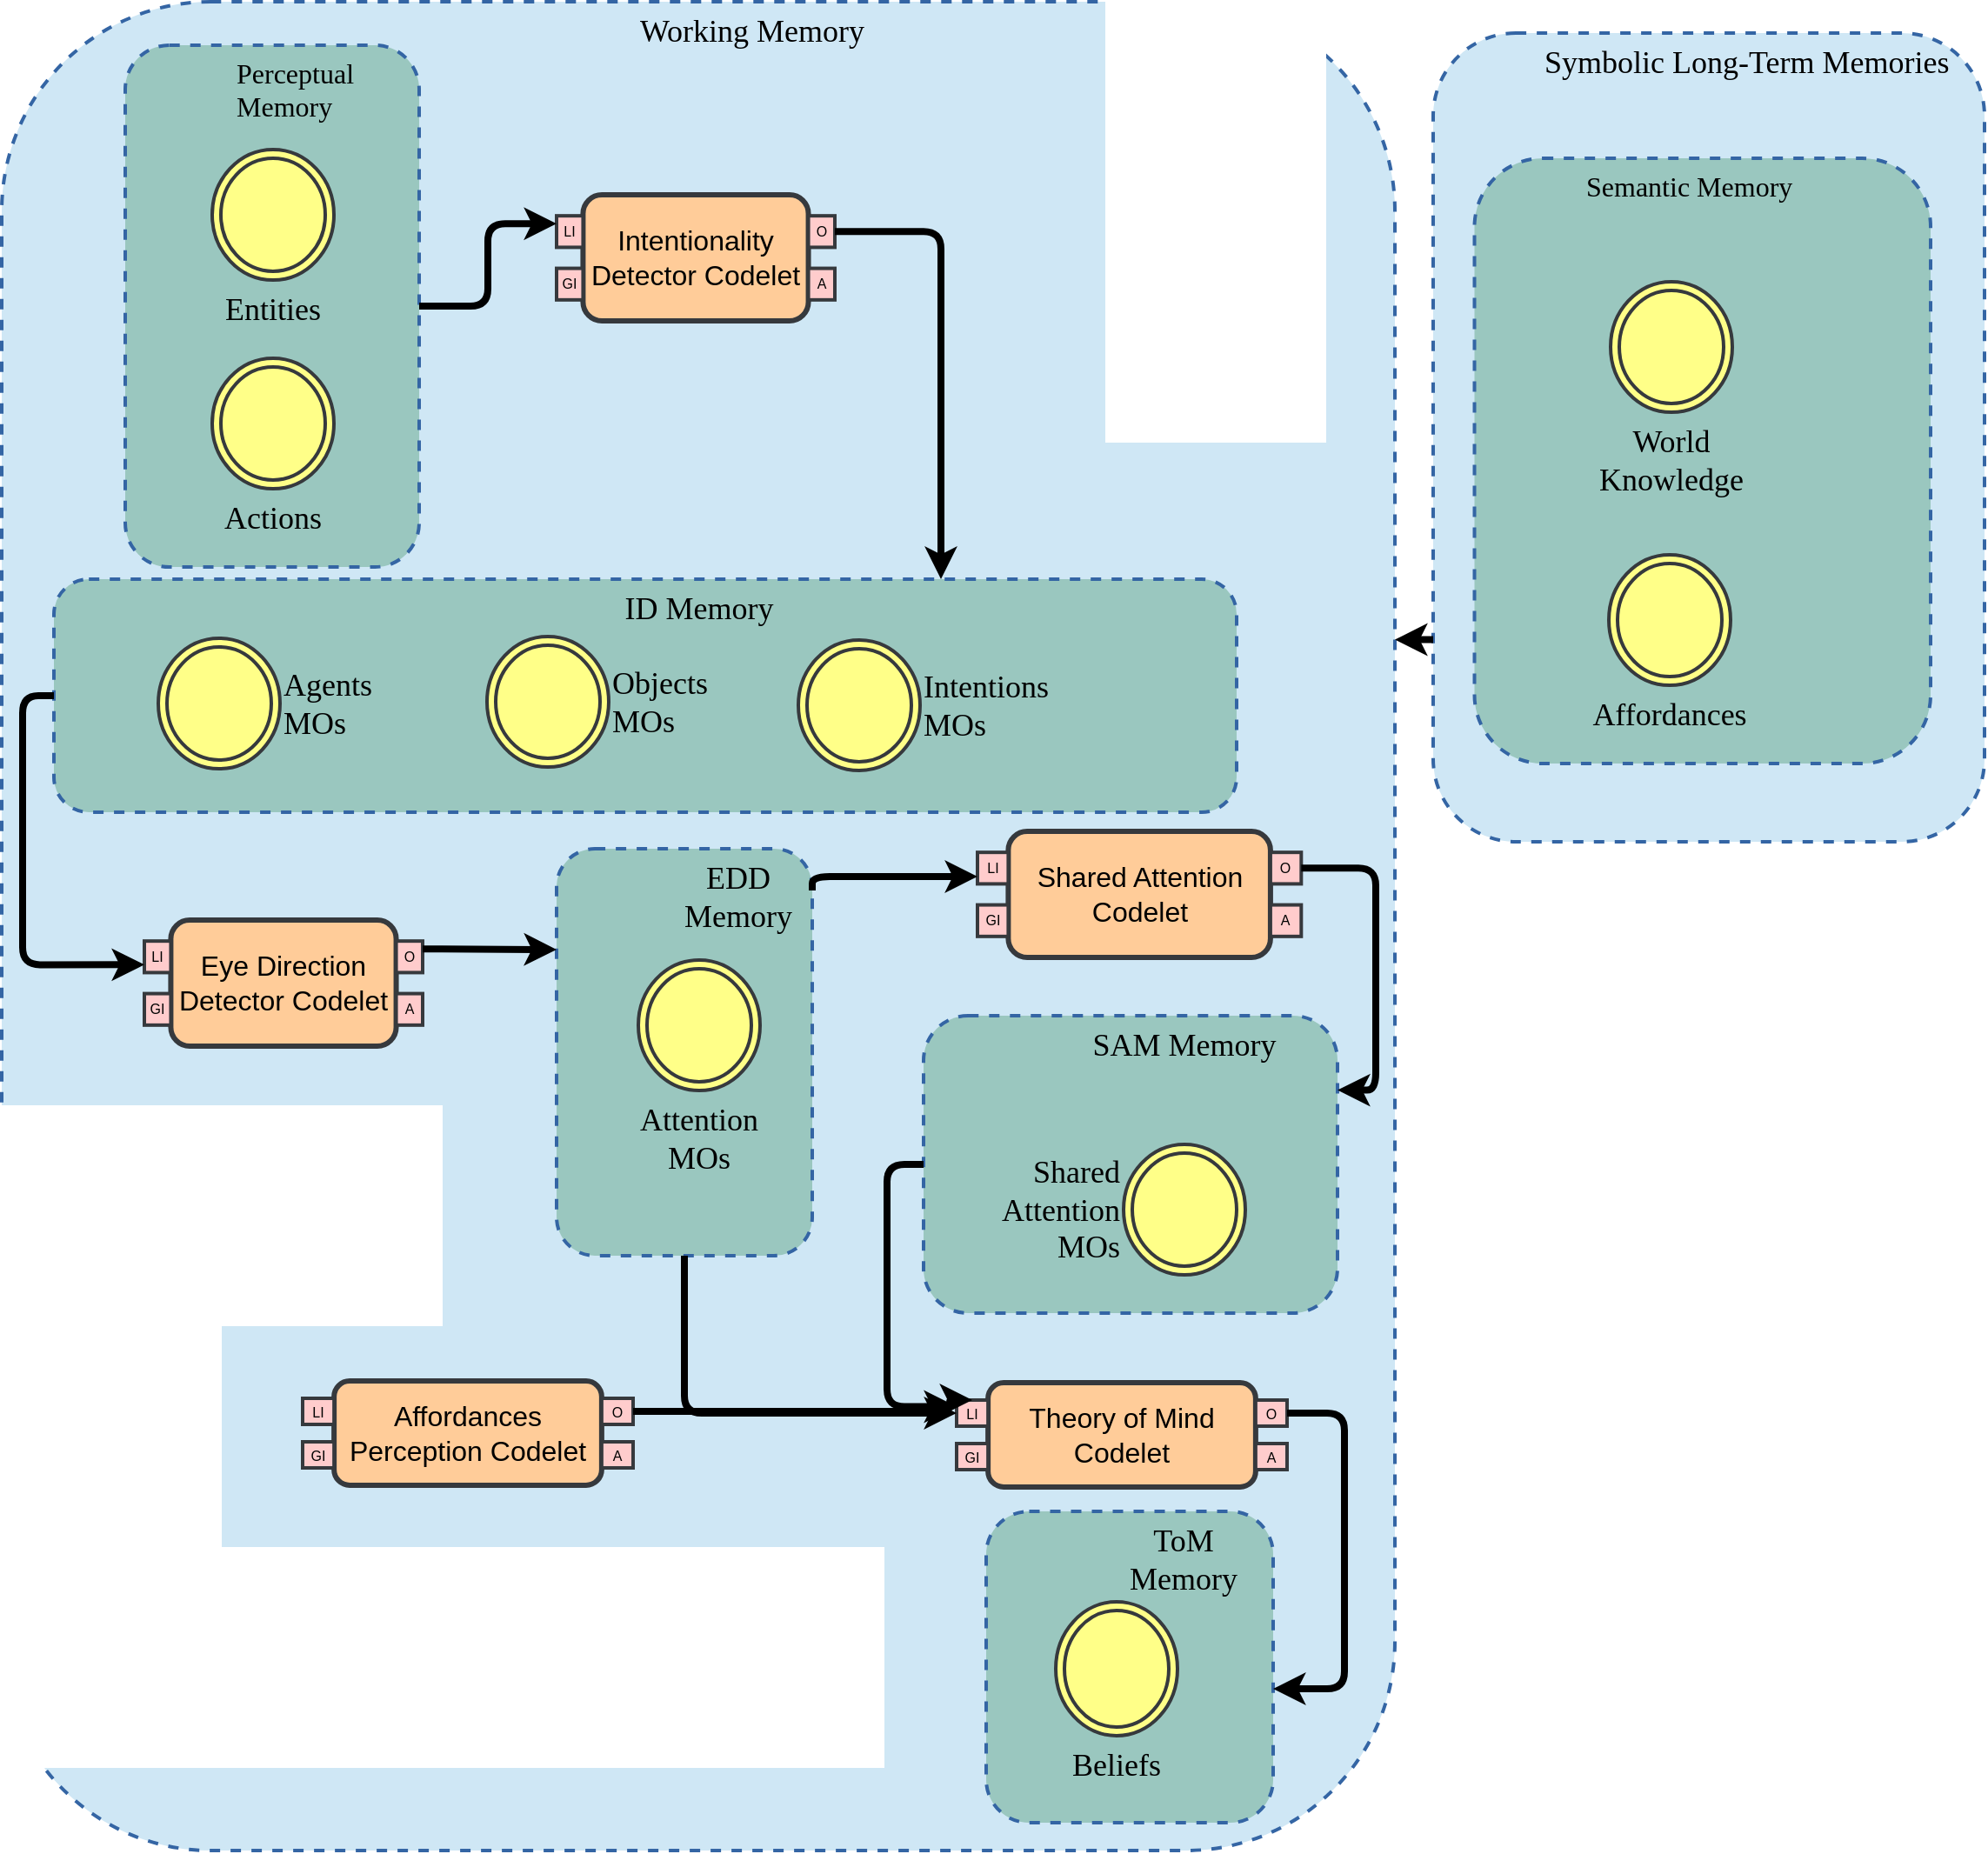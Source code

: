 <mxfile version="14.6.13" type="device" pages="3"><diagram name="Architecture" id="D65lamdIrMkVW1YkZkih"><mxGraphModel dx="1710" dy="1000" grid="0" gridSize="10" guides="0" tooltips="1" connect="1" arrows="0" fold="1" page="1" pageScale="1" pageWidth="1169" pageHeight="1654" math="0" shadow="0"><root><mxCell id="beikV5qeF4bXlILIxnii-0"/><mxCell id="beikV5qeF4bXlILIxnii-1" parent="beikV5qeF4bXlILIxnii-0"/><mxCell id="beikV5qeF4bXlILIxnii-2" value="Working Memory" style="rounded=1;whiteSpace=wrap;html=1;strokeWidth=2;fillColor=#CFE7F5;dashed=1;strokeColor=#3465A4;verticalAlign=top;align=center;spacingLeft=62;fontFamily=Hack;fontSource=https%3A%2F%2Ffonts.googleapis.com%2Fcss%3Ffamily%3DHack;fontSize=18;" vertex="1" parent="beikV5qeF4bXlILIxnii-1"><mxGeometry x="28" y="19" width="801" height="1063" as="geometry"/></mxCell><mxCell id="beikV5qeF4bXlILIxnii-4" value="Symbolic Long-Term Memories" style="rounded=1;whiteSpace=wrap;html=1;strokeWidth=2;fillColor=#CFE7F5;dashed=1;strokeColor=#3465A4;verticalAlign=top;align=left;spacingLeft=62;fontFamily=Hack;fontSource=https%3A%2F%2Ffonts.googleapis.com%2Fcss%3Ffamily%3DHack;fontSize=18;" vertex="1" parent="beikV5qeF4bXlILIxnii-1"><mxGeometry x="851" y="37" width="317" height="465" as="geometry"/></mxCell><mxCell id="beikV5qeF4bXlILIxnii-5" value="&lt;font style=&quot;font-size: 16px&quot;&gt;Semantic Memory&lt;/font&gt;" style="rounded=1;whiteSpace=wrap;html=1;strokeWidth=2;dashed=1;strokeColor=#3465A4;verticalAlign=top;align=left;spacingLeft=62;fontFamily=Hack;fontSource=https%3A%2F%2Ffonts.googleapis.com%2Fcss%3Ffamily%3DHack;fillColor=#9AC7BF;" vertex="1" parent="beikV5qeF4bXlILIxnii-1"><mxGeometry x="874.75" y="109" width="262.25" height="348" as="geometry"/></mxCell><mxCell id="beikV5qeF4bXlILIxnii-6" value="" style="group;fontFamily=Hack;fontSource=https%3A%2F%2Ffonts.googleapis.com%2Fcss%3Ffamily%3DHack;fontSize=12;" vertex="1" connectable="0" parent="beikV5qeF4bXlILIxnii-1"><mxGeometry x="347" y="130" width="160" height="72.5" as="geometry"/></mxCell><mxCell id="beikV5qeF4bXlILIxnii-7" value="&lt;font style=&quot;font-size: 16px&quot;&gt;Intentionality Detector Codelet&lt;/font&gt;" style="rounded=1;whiteSpace=wrap;html=1;strokeWidth=3;fillColor=#ffcc99;strokeColor=#36393d;" vertex="1" parent="beikV5qeF4bXlILIxnii-6"><mxGeometry x="15.211" width="129.577" height="72.5" as="geometry"/></mxCell><mxCell id="beikV5qeF4bXlILIxnii-8" value="&lt;font style=&quot;font-size: 8px;&quot;&gt;O&lt;/font&gt;" style="whiteSpace=wrap;html=1;strokeWidth=2;fillColor=#ffcccc;strokeColor=#36393d;fontSize=8;" vertex="1" parent="beikV5qeF4bXlILIxnii-6"><mxGeometry x="144.789" y="12.083" width="15.211" height="18.125" as="geometry"/></mxCell><mxCell id="beikV5qeF4bXlILIxnii-9" value="&lt;font style=&quot;font-size: 8px;&quot;&gt;A&lt;/font&gt;" style="whiteSpace=wrap;html=1;strokeWidth=2;fillColor=#ffcccc;strokeColor=#36393d;fontSize=8;" vertex="1" parent="beikV5qeF4bXlILIxnii-6"><mxGeometry x="144.789" y="42.292" width="15.211" height="18.125" as="geometry"/></mxCell><mxCell id="beikV5qeF4bXlILIxnii-10" value="&lt;font style=&quot;font-size: 8px; line-height: 120%;&quot;&gt;LI&lt;/font&gt;" style="whiteSpace=wrap;html=1;strokeWidth=2;fillColor=#ffcccc;strokeColor=#36393d;verticalAlign=middle;spacing=0;fontSize=8;" vertex="1" parent="beikV5qeF4bXlILIxnii-6"><mxGeometry y="12.083" width="15.211" height="18.125" as="geometry"/></mxCell><mxCell id="beikV5qeF4bXlILIxnii-11" value="&lt;font style=&quot;font-size: 8px;&quot;&gt;GI&lt;/font&gt;" style="whiteSpace=wrap;html=1;strokeWidth=2;fillColor=#ffcccc;strokeColor=#36393d;fontSize=8;" vertex="1" parent="beikV5qeF4bXlILIxnii-6"><mxGeometry y="42.292" width="15.211" height="18.125" as="geometry"/></mxCell><mxCell id="beikV5qeF4bXlILIxnii-12" value="&lt;font style=&quot;font-size: 18px&quot;&gt;ID Memory&lt;/font&gt;" style="rounded=1;whiteSpace=wrap;html=1;strokeWidth=2;dashed=1;strokeColor=#3465A4;verticalAlign=top;align=center;spacingLeft=62;fontFamily=Hack;fontSource=https%3A%2F%2Ffonts.googleapis.com%2Fcss%3Ffamily%3DHack;fontSize=16;fillColor=#9AC7BF;" vertex="1" parent="beikV5qeF4bXlILIxnii-1"><mxGeometry x="58" y="351" width="680" height="134" as="geometry"/></mxCell><mxCell id="beikV5qeF4bXlILIxnii-13" value="&lt;font style=&quot;font-size: 18px&quot;&gt;EDD Memory&lt;/font&gt;" style="rounded=1;whiteSpace=wrap;html=1;strokeWidth=2;dashed=1;strokeColor=#3465A4;verticalAlign=top;align=center;spacingLeft=62;fontFamily=Hack;fontSource=https%3A%2F%2Ffonts.googleapis.com%2Fcss%3Ffamily%3DHack;fontSize=10;fillColor=#9AC7BF;" vertex="1" parent="beikV5qeF4bXlILIxnii-1"><mxGeometry x="347" y="506" width="147" height="234" as="geometry"/></mxCell><mxCell id="beikV5qeF4bXlILIxnii-14" value="" style="group;fontFamily=Hack;fontSource=https%3A%2F%2Ffonts.googleapis.com%2Fcss%3Ffamily%3DHack;fontSize=10;align=center;rotation=90;" vertex="1" connectable="0" parent="beikV5qeF4bXlILIxnii-1"><mxGeometry x="163" y="540" width="160" height="72.5" as="geometry"/></mxCell><mxCell id="beikV5qeF4bXlILIxnii-15" value="&lt;font style=&quot;font-size: 16px&quot;&gt;Eye Direction Detector Codelet&lt;/font&gt;" style="rounded=1;whiteSpace=wrap;html=1;strokeWidth=3;fillColor=#ffcc99;strokeColor=#36393d;" vertex="1" parent="beikV5qeF4bXlILIxnii-14"><mxGeometry x="-37.789" y="7" width="129.577" height="72.5" as="geometry"/></mxCell><mxCell id="beikV5qeF4bXlILIxnii-16" value="&lt;font style=&quot;font-size: 8px;&quot;&gt;O&lt;/font&gt;" style="whiteSpace=wrap;html=1;strokeWidth=2;fillColor=#ffcccc;strokeColor=#36393d;fontSize=8;" vertex="1" parent="beikV5qeF4bXlILIxnii-14"><mxGeometry x="91.789" y="19.083" width="15.211" height="18.125" as="geometry"/></mxCell><mxCell id="beikV5qeF4bXlILIxnii-17" value="&lt;font style=&quot;font-size: 8px;&quot;&gt;A&lt;/font&gt;" style="whiteSpace=wrap;html=1;strokeWidth=2;fillColor=#ffcccc;strokeColor=#36393d;fontSize=8;" vertex="1" parent="beikV5qeF4bXlILIxnii-14"><mxGeometry x="91.789" y="49.292" width="15.211" height="18.125" as="geometry"/></mxCell><mxCell id="beikV5qeF4bXlILIxnii-18" value="&lt;font style=&quot;font-size: 8px; line-height: 120%;&quot;&gt;LI&lt;/font&gt;" style="whiteSpace=wrap;html=1;strokeWidth=2;fillColor=#ffcccc;strokeColor=#36393d;verticalAlign=middle;spacing=0;fontSize=8;" vertex="1" parent="beikV5qeF4bXlILIxnii-14"><mxGeometry x="-53" y="19.083" width="15.211" height="18.125" as="geometry"/></mxCell><mxCell id="beikV5qeF4bXlILIxnii-19" value="&lt;font style=&quot;font-size: 8px;&quot;&gt;GI&lt;/font&gt;" style="whiteSpace=wrap;html=1;strokeWidth=2;fillColor=#ffcccc;strokeColor=#36393d;fontSize=8;" vertex="1" parent="beikV5qeF4bXlILIxnii-14"><mxGeometry x="-53" y="49.292" width="15.211" height="18.125" as="geometry"/></mxCell><mxCell id="beikV5qeF4bXlILIxnii-20" value="" style="group;fontFamily=Hack;fontSource=https%3A%2F%2Ffonts.googleapis.com%2Fcss%3Ffamily%3DHack;fontSize=12;align=left;direction=west;rotation=180;" vertex="1" connectable="0" parent="beikV5qeF4bXlILIxnii-1"><mxGeometry x="577" y="813" width="190" height="60" as="geometry"/></mxCell><mxCell id="beikV5qeF4bXlILIxnii-21" value="&lt;font style=&quot;font-size: 16px&quot;&gt;Theory of Mind Codelet&lt;/font&gt;" style="rounded=1;whiteSpace=wrap;html=1;strokeWidth=3;fillColor=#ffcc99;strokeColor=#36393d;" vertex="1" parent="beikV5qeF4bXlILIxnii-20"><mxGeometry x="18.063" width="153.873" height="60" as="geometry"/></mxCell><mxCell id="beikV5qeF4bXlILIxnii-22" value="&lt;font style=&quot;font-size: 8px;&quot;&gt;O&lt;/font&gt;" style="whiteSpace=wrap;html=1;strokeWidth=2;fillColor=#ffcccc;strokeColor=#36393d;fontSize=8;" vertex="1" parent="beikV5qeF4bXlILIxnii-20"><mxGeometry x="171.937" y="10.0" width="18.063" height="15" as="geometry"/></mxCell><mxCell id="beikV5qeF4bXlILIxnii-23" value="&lt;font style=&quot;font-size: 8px;&quot;&gt;A&lt;/font&gt;" style="whiteSpace=wrap;html=1;strokeWidth=2;fillColor=#ffcccc;strokeColor=#36393d;fontSize=8;" vertex="1" parent="beikV5qeF4bXlILIxnii-20"><mxGeometry x="171.937" y="35.0" width="18.063" height="15" as="geometry"/></mxCell><mxCell id="beikV5qeF4bXlILIxnii-24" value="&lt;font style=&quot;font-size: 8px; line-height: 120%;&quot;&gt;LI&lt;/font&gt;" style="whiteSpace=wrap;html=1;strokeWidth=2;fillColor=#ffcccc;strokeColor=#36393d;verticalAlign=middle;spacing=0;fontSize=8;" vertex="1" parent="beikV5qeF4bXlILIxnii-20"><mxGeometry y="10.0" width="18.063" height="15" as="geometry"/></mxCell><mxCell id="beikV5qeF4bXlILIxnii-25" value="&lt;font style=&quot;font-size: 8px;&quot;&gt;GI&lt;/font&gt;" style="whiteSpace=wrap;html=1;strokeWidth=2;fillColor=#ffcccc;strokeColor=#36393d;fontSize=8;" vertex="1" parent="beikV5qeF4bXlILIxnii-20"><mxGeometry y="35.0" width="18.063" height="15" as="geometry"/></mxCell><mxCell id="beikV5qeF4bXlILIxnii-27" value="&lt;font style=&quot;font-size: 18px;&quot;&gt;Attention MOs&lt;/font&gt;" style="ellipse;shape=doubleEllipse;whiteSpace=wrap;html=1;strokeColor=#36393d;strokeWidth=2;fillColor=#ffff88;fontSize=18;align=center;verticalAlign=top;labelPosition=center;verticalLabelPosition=bottom;fontFamily=Hack;fontSource=https%3A%2F%2Ffonts.googleapis.com%2Fcss%3Ffamily%3DHack;" vertex="1" parent="beikV5qeF4bXlILIxnii-1"><mxGeometry x="394" y="570" width="70" height="75" as="geometry"/></mxCell><mxCell id="beikV5qeF4bXlILIxnii-28" value="&lt;font style=&quot;font-size: 18px&quot;&gt;SAM Memory&lt;/font&gt;" style="rounded=1;whiteSpace=wrap;html=1;strokeWidth=2;dashed=1;strokeColor=#3465A4;verticalAlign=top;align=center;spacingLeft=62;fontFamily=Hack;fontSource=https%3A%2F%2Ffonts.googleapis.com%2Fcss%3Ffamily%3DHack;fontSize=10;fillColor=#9AC7BF;" vertex="1" parent="beikV5qeF4bXlILIxnii-1"><mxGeometry x="558" y="602" width="238" height="171" as="geometry"/></mxCell><mxCell id="beikV5qeF4bXlILIxnii-29" value="&lt;font style=&quot;font-size: 18px;&quot;&gt;Shared Attention MOs&lt;/font&gt;" style="ellipse;shape=doubleEllipse;whiteSpace=wrap;html=1;strokeColor=#36393d;strokeWidth=2;fillColor=#ffff88;fontSize=18;align=right;verticalAlign=middle;labelPosition=left;verticalLabelPosition=middle;fontFamily=Hack;fontSource=https%3A%2F%2Ffonts.googleapis.com%2Fcss%3Ffamily%3DHack;" vertex="1" parent="beikV5qeF4bXlILIxnii-1"><mxGeometry x="673" y="676" width="70" height="75" as="geometry"/></mxCell><mxCell id="beikV5qeF4bXlILIxnii-30" value="" style="group;fontFamily=Hack;fontSource=https%3A%2F%2Ffonts.googleapis.com%2Fcss%3Ffamily%3DHack;fontSize=10;align=center;" vertex="1" connectable="0" parent="beikV5qeF4bXlILIxnii-1"><mxGeometry x="589" y="496" width="242" height="286" as="geometry"/></mxCell><mxCell id="beikV5qeF4bXlILIxnii-31" value="&lt;font style=&quot;font-size: 16px&quot;&gt;Shared Attention Codelet&lt;/font&gt;" style="rounded=1;whiteSpace=wrap;html=1;strokeWidth=3;fillColor=#ffcc99;strokeColor=#36393d;" vertex="1" parent="beikV5qeF4bXlILIxnii-30"><mxGeometry x="17.698" width="150.758" height="72.5" as="geometry"/></mxCell><mxCell id="beikV5qeF4bXlILIxnii-32" value="&lt;font style=&quot;font-size: 8px;&quot;&gt;O&lt;/font&gt;" style="whiteSpace=wrap;html=1;strokeWidth=2;fillColor=#ffcccc;strokeColor=#36393d;fontSize=8;" vertex="1" parent="beikV5qeF4bXlILIxnii-30"><mxGeometry x="168.456" y="12.083" width="17.698" height="18.125" as="geometry"/></mxCell><mxCell id="beikV5qeF4bXlILIxnii-33" value="&lt;font style=&quot;font-size: 8px;&quot;&gt;A&lt;/font&gt;" style="whiteSpace=wrap;html=1;strokeWidth=2;fillColor=#ffcccc;strokeColor=#36393d;fontSize=8;" vertex="1" parent="beikV5qeF4bXlILIxnii-30"><mxGeometry x="168.456" y="42.292" width="17.698" height="18.125" as="geometry"/></mxCell><mxCell id="beikV5qeF4bXlILIxnii-34" value="&lt;font style=&quot;font-size: 8px; line-height: 120%;&quot;&gt;LI&lt;/font&gt;" style="whiteSpace=wrap;html=1;strokeWidth=2;fillColor=#ffcccc;strokeColor=#36393d;verticalAlign=middle;spacing=0;fontSize=8;" vertex="1" parent="beikV5qeF4bXlILIxnii-30"><mxGeometry y="12.083" width="17.698" height="18.125" as="geometry"/></mxCell><mxCell id="beikV5qeF4bXlILIxnii-35" value="&lt;font style=&quot;font-size: 8px;&quot;&gt;GI&lt;/font&gt;" style="whiteSpace=wrap;html=1;strokeWidth=2;fillColor=#ffcccc;strokeColor=#36393d;fontSize=8;" vertex="1" parent="beikV5qeF4bXlILIxnii-30"><mxGeometry y="42.292" width="17.698" height="18.125" as="geometry"/></mxCell><mxCell id="beikV5qeF4bXlILIxnii-37" value="&lt;font style=&quot;font-size: 18px;&quot;&gt;Intentions MOs&lt;/font&gt;" style="ellipse;shape=doubleEllipse;whiteSpace=wrap;html=1;strokeColor=#36393d;strokeWidth=2;fillColor=#ffff88;fontSize=18;align=left;verticalAlign=middle;labelPosition=right;verticalLabelPosition=middle;fontFamily=Hack;fontSource=https%3A%2F%2Ffonts.googleapis.com%2Fcss%3Ffamily%3DHack;" vertex="1" parent="beikV5qeF4bXlILIxnii-1"><mxGeometry x="486" y="386" width="70" height="75" as="geometry"/></mxCell><mxCell id="beikV5qeF4bXlILIxnii-38" value="&lt;font style=&quot;font-size: 18px&quot;&gt;ToM Memory&lt;/font&gt;" style="rounded=1;whiteSpace=wrap;html=1;strokeWidth=2;dashed=1;strokeColor=#3465A4;verticalAlign=top;align=center;spacingLeft=62;fontFamily=Hack;fontSource=https%3A%2F%2Ffonts.googleapis.com%2Fcss%3Ffamily%3DHack;fontSize=10;fillColor=#9AC7BF;" vertex="1" parent="beikV5qeF4bXlILIxnii-1"><mxGeometry x="594" y="887" width="165" height="179" as="geometry"/></mxCell><mxCell id="beikV5qeF4bXlILIxnii-39" value="&lt;font style=&quot;font-size: 18px;&quot; data-font-src=&quot;https://fonts.googleapis.com/css?family=Hack&quot;&gt;Beliefs&lt;/font&gt;" style="ellipse;shape=doubleEllipse;whiteSpace=wrap;html=1;strokeColor=#36393d;strokeWidth=2;fillColor=#ffff88;fontSize=18;align=center;verticalAlign=top;labelPosition=center;verticalLabelPosition=bottom;fontFamily=Hack;fontSource=https%3A%2F%2Ffonts.googleapis.com%2Fcss%3Ffamily%3DHack;" vertex="1" parent="beikV5qeF4bXlILIxnii-1"><mxGeometry x="634" y="939" width="70" height="77" as="geometry"/></mxCell><mxCell id="beikV5qeF4bXlILIxnii-40" value="&lt;font style=&quot;font-size: 16px&quot;&gt;Perceptual Memory&lt;/font&gt;" style="rounded=1;whiteSpace=wrap;html=1;strokeWidth=2;dashed=1;strokeColor=#3465A4;verticalAlign=top;align=left;spacingLeft=62;fontFamily=Hack;fontSource=https%3A%2F%2Ffonts.googleapis.com%2Fcss%3Ffamily%3DHack;fillColor=#9AC7BF;" vertex="1" parent="beikV5qeF4bXlILIxnii-1"><mxGeometry x="99" y="44" width="169" height="300" as="geometry"/></mxCell><mxCell id="beikV5qeF4bXlILIxnii-41" value="&lt;font style=&quot;font-size: 18px;&quot;&gt;Affordances&lt;/font&gt;" style="ellipse;shape=doubleEllipse;whiteSpace=wrap;html=1;strokeColor=#36393d;strokeWidth=2;fillColor=#ffff88;fontSize=18;align=center;verticalAlign=top;labelPosition=center;verticalLabelPosition=bottom;fontFamily=Hack;fontSource=https%3A%2F%2Ffonts.googleapis.com%2Fcss%3Ffamily%3DHack;" vertex="1" parent="beikV5qeF4bXlILIxnii-1"><mxGeometry x="952" y="337" width="70" height="75" as="geometry"/></mxCell><mxCell id="beikV5qeF4bXlILIxnii-42" value="&lt;font style=&quot;font-size: 18px;&quot;&gt;Actions&lt;/font&gt;" style="ellipse;shape=doubleEllipse;whiteSpace=wrap;html=1;strokeColor=#36393d;strokeWidth=2;fillColor=#ffff88;fontSize=18;align=center;verticalAlign=top;labelPosition=center;verticalLabelPosition=bottom;fontFamily=Hack;fontSource=https%3A%2F%2Ffonts.googleapis.com%2Fcss%3Ffamily%3DHack;" vertex="1" parent="beikV5qeF4bXlILIxnii-1"><mxGeometry x="149" y="224" width="70" height="75" as="geometry"/></mxCell><mxCell id="beikV5qeF4bXlILIxnii-43" value="&lt;font style=&quot;font-size: 18px;&quot;&gt;Entities&lt;/font&gt;" style="ellipse;shape=doubleEllipse;whiteSpace=wrap;html=1;strokeColor=#36393d;strokeWidth=2;fillColor=#ffff88;fontSize=18;align=center;verticalAlign=top;labelPosition=center;verticalLabelPosition=bottom;fontFamily=Hack;fontSource=https%3A%2F%2Ffonts.googleapis.com%2Fcss%3Ffamily%3DHack;" vertex="1" parent="beikV5qeF4bXlILIxnii-1"><mxGeometry x="149" y="104" width="70" height="75" as="geometry"/></mxCell><mxCell id="beikV5qeF4bXlILIxnii-44" value="&lt;font style=&quot;font-size: 18px;&quot;&gt;Agents MOs&lt;/font&gt;" style="ellipse;shape=doubleEllipse;whiteSpace=wrap;html=1;strokeColor=#36393d;strokeWidth=2;fillColor=#ffff88;fontSize=18;align=left;verticalAlign=middle;labelPosition=right;verticalLabelPosition=middle;fontFamily=Hack;fontSource=https%3A%2F%2Ffonts.googleapis.com%2Fcss%3Ffamily%3DHack;" vertex="1" parent="beikV5qeF4bXlILIxnii-1"><mxGeometry x="118" y="385" width="70" height="75" as="geometry"/></mxCell><mxCell id="beikV5qeF4bXlILIxnii-45" value="&lt;font style=&quot;font-size: 18px;&quot;&gt;Objects MOs&lt;/font&gt;" style="ellipse;shape=doubleEllipse;whiteSpace=wrap;html=1;strokeColor=#36393d;strokeWidth=2;fillColor=#ffff88;fontSize=18;align=left;verticalAlign=middle;labelPosition=right;verticalLabelPosition=middle;fontFamily=Hack;fontSource=https%3A%2F%2Ffonts.googleapis.com%2Fcss%3Ffamily%3DHack;" vertex="1" parent="beikV5qeF4bXlILIxnii-1"><mxGeometry x="307" y="384" width="70" height="75" as="geometry"/></mxCell><mxCell id="beikV5qeF4bXlILIxnii-46" value="&lt;font style=&quot;font-size: 18px;&quot;&gt;World Knowledge&lt;/font&gt;" style="ellipse;shape=doubleEllipse;whiteSpace=wrap;html=1;strokeColor=#36393d;strokeWidth=2;fillColor=#ffff88;fontSize=18;align=center;verticalAlign=top;labelPosition=center;verticalLabelPosition=bottom;fontFamily=Hack;fontSource=https%3A%2F%2Ffonts.googleapis.com%2Fcss%3Ffamily%3DHack;" vertex="1" parent="beikV5qeF4bXlILIxnii-1"><mxGeometry x="953" y="180" width="70" height="75" as="geometry"/></mxCell><mxCell id="beikV5qeF4bXlILIxnii-69" value="" style="group;fontFamily=Hack;fontSource=https%3A%2F%2Ffonts.googleapis.com%2Fcss%3Ffamily%3DHack;fontSize=12;align=left;" vertex="1" connectable="0" parent="beikV5qeF4bXlILIxnii-1"><mxGeometry x="201" y="812" width="190" height="60" as="geometry"/></mxCell><mxCell id="beikV5qeF4bXlILIxnii-70" value="&lt;font style=&quot;font-size: 16px&quot;&gt;Affordances Perception Codelet&lt;/font&gt;" style="rounded=1;whiteSpace=wrap;html=1;strokeWidth=3;fillColor=#ffcc99;strokeColor=#36393d;" vertex="1" parent="beikV5qeF4bXlILIxnii-69"><mxGeometry x="18.063" width="153.873" height="60" as="geometry"/></mxCell><mxCell id="beikV5qeF4bXlILIxnii-71" value="&lt;font style=&quot;font-size: 8px;&quot;&gt;O&lt;/font&gt;" style="whiteSpace=wrap;html=1;strokeWidth=2;fillColor=#ffcccc;strokeColor=#36393d;fontSize=8;" vertex="1" parent="beikV5qeF4bXlILIxnii-69"><mxGeometry x="171.937" y="10.0" width="18.063" height="15" as="geometry"/></mxCell><mxCell id="beikV5qeF4bXlILIxnii-72" value="&lt;font style=&quot;font-size: 8px;&quot;&gt;A&lt;/font&gt;" style="whiteSpace=wrap;html=1;strokeWidth=2;fillColor=#ffcccc;strokeColor=#36393d;fontSize=8;" vertex="1" parent="beikV5qeF4bXlILIxnii-69"><mxGeometry x="171.937" y="35.0" width="18.063" height="15" as="geometry"/></mxCell><mxCell id="beikV5qeF4bXlILIxnii-73" value="&lt;font style=&quot;font-size: 8px; line-height: 120%;&quot;&gt;LI&lt;/font&gt;" style="whiteSpace=wrap;html=1;strokeWidth=2;fillColor=#ffcccc;strokeColor=#36393d;verticalAlign=middle;spacing=0;fontSize=8;" vertex="1" parent="beikV5qeF4bXlILIxnii-69"><mxGeometry y="10.0" width="18.063" height="15" as="geometry"/></mxCell><mxCell id="beikV5qeF4bXlILIxnii-74" value="&lt;font style=&quot;font-size: 8px;&quot;&gt;GI&lt;/font&gt;" style="whiteSpace=wrap;html=1;strokeWidth=2;fillColor=#ffcccc;strokeColor=#36393d;fontSize=8;" vertex="1" parent="beikV5qeF4bXlILIxnii-69"><mxGeometry y="35.0" width="18.063" height="15" as="geometry"/></mxCell><mxCell id="beikV5qeF4bXlILIxnii-77" value="" style="edgeStyle=elbowEdgeStyle;elbow=horizontal;endArrow=classic;html=1;strokeWidth=4;entryX=0;entryY=0.25;entryDx=0;entryDy=0;exitX=1;exitY=0.5;exitDx=0;exitDy=0;" edge="1" parent="beikV5qeF4bXlILIxnii-1" source="beikV5qeF4bXlILIxnii-40" target="beikV5qeF4bXlILIxnii-10"><mxGeometry width="50" height="50" relative="1" as="geometry"><mxPoint x="369" y="203" as="sourcePoint"/><mxPoint x="-58" y="224" as="targetPoint"/></mxGeometry></mxCell><mxCell id="beikV5qeF4bXlILIxnii-81" value="" style="edgeStyle=segmentEdgeStyle;endArrow=classic;html=1;strokeWidth=4;exitX=1;exitY=0.5;exitDx=0;exitDy=0;entryX=0.75;entryY=0;entryDx=0;entryDy=0;" edge="1" parent="beikV5qeF4bXlILIxnii-1" source="beikV5qeF4bXlILIxnii-8" target="beikV5qeF4bXlILIxnii-12"><mxGeometry width="50" height="50" relative="1" as="geometry"><mxPoint x="611" y="321" as="sourcePoint"/><mxPoint x="661" y="271" as="targetPoint"/></mxGeometry></mxCell><mxCell id="beikV5qeF4bXlILIxnii-82" value="" style="edgeStyle=segmentEdgeStyle;endArrow=classic;html=1;strokeWidth=4;exitX=0;exitY=0.75;exitDx=0;exitDy=0;" edge="1" parent="beikV5qeF4bXlILIxnii-1" source="beikV5qeF4bXlILIxnii-4" target="beikV5qeF4bXlILIxnii-2"><mxGeometry width="50" height="50" relative="1" as="geometry"><mxPoint x="681.0" y="143.996" as="sourcePoint"/><mxPoint x="742" y="360.85" as="targetPoint"/></mxGeometry></mxCell><mxCell id="beikV5qeF4bXlILIxnii-83" value="" style="edgeStyle=segmentEdgeStyle;endArrow=classic;html=1;strokeWidth=4;exitX=0;exitY=0.5;exitDx=0;exitDy=0;entryX=0;entryY=0.75;entryDx=0;entryDy=0;" edge="1" parent="beikV5qeF4bXlILIxnii-1" source="beikV5qeF4bXlILIxnii-12" target="beikV5qeF4bXlILIxnii-18"><mxGeometry width="50" height="50" relative="1" as="geometry"><mxPoint x="-67.0" y="556.996" as="sourcePoint"/><mxPoint x="-6" y="773.85" as="targetPoint"/><Array as="points"><mxPoint x="40" y="418"/><mxPoint x="40" y="573"/></Array></mxGeometry></mxCell><mxCell id="beikV5qeF4bXlILIxnii-85" value="" style="edgeStyle=elbowEdgeStyle;elbow=vertical;endArrow=classic;html=1;strokeWidth=4;exitX=1;exitY=0.25;exitDx=0;exitDy=0;entryX=0;entryY=0.25;entryDx=0;entryDy=0;" edge="1" parent="beikV5qeF4bXlILIxnii-1" source="beikV5qeF4bXlILIxnii-16" target="beikV5qeF4bXlILIxnii-13"><mxGeometry width="50" height="50" relative="1" as="geometry"><mxPoint x="212" y="555" as="sourcePoint"/><mxPoint x="262" y="505" as="targetPoint"/><Array as="points"><mxPoint x="288" y="564"/><mxPoint x="312" y="564"/></Array></mxGeometry></mxCell><mxCell id="beikV5qeF4bXlILIxnii-87" value="" style="edgeStyle=elbowEdgeStyle;elbow=vertical;endArrow=classic;html=1;strokeWidth=4;entryX=0;entryY=0.75;entryDx=0;entryDy=0;" edge="1" parent="beikV5qeF4bXlILIxnii-1" target="beikV5qeF4bXlILIxnii-34"><mxGeometry width="50" height="50" relative="1" as="geometry"><mxPoint x="494" y="530" as="sourcePoint"/><mxPoint x="357" y="574.5" as="targetPoint"/><Array as="points"><mxPoint x="529" y="522"/><mxPoint x="322" y="574"/></Array></mxGeometry></mxCell><mxCell id="beikV5qeF4bXlILIxnii-88" value="" style="edgeStyle=segmentEdgeStyle;endArrow=classic;html=1;strokeWidth=4;exitX=1;exitY=0.5;exitDx=0;exitDy=0;entryX=1;entryY=0.25;entryDx=0;entryDy=0;" edge="1" parent="beikV5qeF4bXlILIxnii-1" source="beikV5qeF4bXlILIxnii-32" target="beikV5qeF4bXlILIxnii-28"><mxGeometry width="50" height="50" relative="1" as="geometry"><mxPoint x="-96.0" y="462" as="sourcePoint"/><mxPoint x="-25" y="694.677" as="targetPoint"/><Array as="points"><mxPoint x="818" y="517"/><mxPoint x="818" y="645"/></Array></mxGeometry></mxCell><mxCell id="beikV5qeF4bXlILIxnii-92" value="" style="edgeStyle=segmentEdgeStyle;endArrow=classic;html=1;strokeWidth=4;entryX=0;entryY=0.25;entryDx=0;entryDy=0;exitX=0;exitY=0.5;exitDx=0;exitDy=0;" edge="1" parent="beikV5qeF4bXlILIxnii-1" source="beikV5qeF4bXlILIxnii-28" target="beikV5qeF4bXlILIxnii-24"><mxGeometry width="50" height="50" relative="1" as="geometry"><mxPoint x="752" y="859" as="sourcePoint"/><mxPoint x="802" y="809" as="targetPoint"/><Array as="points"><mxPoint x="537" y="688"/><mxPoint x="537" y="827"/></Array></mxGeometry></mxCell><mxCell id="beikV5qeF4bXlILIxnii-94" value="" style="edgeStyle=segmentEdgeStyle;endArrow=classic;html=1;strokeWidth=4;entryX=0;entryY=0.5;entryDx=0;entryDy=0;exitX=0.5;exitY=1;exitDx=0;exitDy=0;" edge="1" parent="beikV5qeF4bXlILIxnii-1" source="beikV5qeF4bXlILIxnii-13" target="beikV5qeF4bXlILIxnii-24"><mxGeometry width="50" height="50" relative="1" as="geometry"><mxPoint x="471" y="1103" as="sourcePoint"/><mxPoint x="521" y="1053" as="targetPoint"/><Array as="points"><mxPoint x="421" y="831"/></Array></mxGeometry></mxCell><mxCell id="7iQhuhKZuVmE3-uedaIt-0" value="" style="edgeStyle=segmentEdgeStyle;endArrow=classic;html=1;strokeWidth=4;exitX=1;exitY=0.5;exitDx=0;exitDy=0;" edge="1" parent="beikV5qeF4bXlILIxnii-1" source="beikV5qeF4bXlILIxnii-22"><mxGeometry width="50" height="50" relative="1" as="geometry"><mxPoint x="879" y="943" as="sourcePoint"/><mxPoint x="759" y="989" as="targetPoint"/><Array as="points"><mxPoint x="800" y="831"/><mxPoint x="800" y="989"/><mxPoint x="759" y="989"/></Array></mxGeometry></mxCell><mxCell id="njIaJPwi6fhBwDV3F0Y8-3" value="" style="edgeStyle=elbowEdgeStyle;elbow=horizontal;endArrow=classic;html=1;strokeWidth=4;exitX=1;exitY=0.5;exitDx=0;exitDy=0;entryX=0.5;entryY=0;entryDx=0;entryDy=0;" edge="1" parent="beikV5qeF4bXlILIxnii-1" source="beikV5qeF4bXlILIxnii-71" target="beikV5qeF4bXlILIxnii-24"><mxGeometry width="50" height="50" relative="1" as="geometry"><mxPoint x="1071" y="545" as="sourcePoint"/><mxPoint x="631" y="767" as="targetPoint"/><Array as="points"><mxPoint x="573" y="830"/><mxPoint x="1080" y="395"/><mxPoint x="531" y="604"/></Array></mxGeometry></mxCell></root></mxGraphModel></diagram><diagram name="Architecture vs Model" id="xpefajVOZDExIQ9s4RvN"><mxGraphModel dx="2565" dy="1500" grid="0" gridSize="10" guides="0" tooltips="1" connect="1" arrows="0" fold="1" page="1" pageScale="1" pageWidth="1169" pageHeight="1654" math="0" shadow="0"><root><mxCell id="6E0w3gNwAlSh13cqv9qe-0"/><mxCell id="6E0w3gNwAlSh13cqv9qe-1" parent="6E0w3gNwAlSh13cqv9qe-0"/><mxCell id="6E0w3gNwAlSh13cqv9qe-2" value="Working Memory" style="rounded=1;whiteSpace=wrap;html=1;strokeWidth=2;fillColor=#CFE7F5;dashed=1;strokeColor=#3465A4;verticalAlign=top;align=center;spacingLeft=62;fontFamily=Hack;fontSource=https%3A%2F%2Ffonts.googleapis.com%2Fcss%3Ffamily%3DHack;fontSize=18;" parent="6E0w3gNwAlSh13cqv9qe-1" vertex="1"><mxGeometry x="163" y="4" width="762" height="1146" as="geometry"/></mxCell><mxCell id="6E0w3gNwAlSh13cqv9qe-4" value="Symbolic Long-Term Memories" style="rounded=1;whiteSpace=wrap;html=1;strokeWidth=2;fillColor=#CFE7F5;dashed=1;strokeColor=#3465A4;verticalAlign=top;align=left;spacingLeft=62;fontFamily=Hack;fontSource=https%3A%2F%2Ffonts.googleapis.com%2Fcss%3Ffamily%3DHack;fontSize=18;" parent="6E0w3gNwAlSh13cqv9qe-1" vertex="1"><mxGeometry x="941" y="55" width="223" height="465" as="geometry"/></mxCell><mxCell id="6E0w3gNwAlSh13cqv9qe-5" value="&lt;font style=&quot;font-size: 16px&quot;&gt;Semantic Memory&lt;/font&gt;" style="rounded=1;whiteSpace=wrap;html=1;strokeWidth=2;dashed=1;strokeColor=#3465A4;verticalAlign=top;align=left;spacingLeft=62;fontFamily=Hack;fontSource=https%3A%2F%2Ffonts.googleapis.com%2Fcss%3Ffamily%3DHack;fillColor=#9AC7BF;" parent="6E0w3gNwAlSh13cqv9qe-1" vertex="1"><mxGeometry x="964.75" y="127" width="154.25" height="348" as="geometry"/></mxCell><mxCell id="6E0w3gNwAlSh13cqv9qe-6" value="" style="group;fontFamily=Hack;fontSource=https%3A%2F%2Ffonts.googleapis.com%2Fcss%3Ffamily%3DHack;fontSize=12;" parent="6E0w3gNwAlSh13cqv9qe-1" vertex="1" connectable="0"><mxGeometry x="413" y="146" width="160" height="72.5" as="geometry"/></mxCell><mxCell id="6E0w3gNwAlSh13cqv9qe-7" value="&lt;font style=&quot;font-size: 16px&quot;&gt;Intentionality Detector Codelet&lt;/font&gt;" style="rounded=1;whiteSpace=wrap;html=1;strokeWidth=3;fillColor=#ffcc99;strokeColor=#36393d;" parent="6E0w3gNwAlSh13cqv9qe-6" vertex="1"><mxGeometry x="15.211" width="129.577" height="72.5" as="geometry"/></mxCell><mxCell id="6E0w3gNwAlSh13cqv9qe-8" value="&lt;font style=&quot;font-size: 8px;&quot;&gt;O&lt;/font&gt;" style="whiteSpace=wrap;html=1;strokeWidth=2;fillColor=#ffcccc;strokeColor=#36393d;fontSize=8;" parent="6E0w3gNwAlSh13cqv9qe-6" vertex="1"><mxGeometry x="144.789" y="12.083" width="15.211" height="18.125" as="geometry"/></mxCell><mxCell id="6E0w3gNwAlSh13cqv9qe-9" value="&lt;font style=&quot;font-size: 8px;&quot;&gt;A&lt;/font&gt;" style="whiteSpace=wrap;html=1;strokeWidth=2;fillColor=#ffcccc;strokeColor=#36393d;fontSize=8;" parent="6E0w3gNwAlSh13cqv9qe-6" vertex="1"><mxGeometry x="144.789" y="42.292" width="15.211" height="18.125" as="geometry"/></mxCell><mxCell id="6E0w3gNwAlSh13cqv9qe-10" value="&lt;font style=&quot;font-size: 8px; line-height: 120%;&quot;&gt;LI&lt;/font&gt;" style="whiteSpace=wrap;html=1;strokeWidth=2;fillColor=#ffcccc;strokeColor=#36393d;verticalAlign=middle;spacing=0;fontSize=8;" parent="6E0w3gNwAlSh13cqv9qe-6" vertex="1"><mxGeometry y="12.083" width="15.211" height="18.125" as="geometry"/></mxCell><mxCell id="6E0w3gNwAlSh13cqv9qe-11" value="&lt;font style=&quot;font-size: 8px;&quot;&gt;GI&lt;/font&gt;" style="whiteSpace=wrap;html=1;strokeWidth=2;fillColor=#ffcccc;strokeColor=#36393d;fontSize=8;" parent="6E0w3gNwAlSh13cqv9qe-6" vertex="1"><mxGeometry y="42.292" width="15.211" height="18.125" as="geometry"/></mxCell><mxCell id="6E0w3gNwAlSh13cqv9qe-12" value="&lt;font style=&quot;font-size: 18px&quot;&gt;ID Memory&lt;/font&gt;" style="rounded=1;whiteSpace=wrap;html=1;strokeWidth=2;dashed=1;strokeColor=#3465A4;verticalAlign=top;align=center;spacingLeft=62;fontFamily=Hack;fontSource=https%3A%2F%2Ffonts.googleapis.com%2Fcss%3Ffamily%3DHack;fontSize=16;fillColor=#9AC7BF;" parent="6E0w3gNwAlSh13cqv9qe-1" vertex="1"><mxGeometry x="192" y="380" width="680" height="158" as="geometry"/></mxCell><mxCell id="6E0w3gNwAlSh13cqv9qe-13" value="&lt;font style=&quot;font-size: 18px&quot;&gt;EDD Memory&lt;/font&gt;" style="rounded=1;whiteSpace=wrap;html=1;strokeWidth=2;dashed=1;strokeColor=#3465A4;verticalAlign=top;align=center;spacingLeft=62;fontFamily=Hack;fontSource=https%3A%2F%2Ffonts.googleapis.com%2Fcss%3Ffamily%3DHack;fontSize=10;fillColor=#9AC7BF;" parent="6E0w3gNwAlSh13cqv9qe-1" vertex="1"><mxGeometry x="348" y="617" width="147" height="234" as="geometry"/></mxCell><mxCell id="6E0w3gNwAlSh13cqv9qe-14" value="" style="group;fontFamily=Hack;fontSource=https%3A%2F%2Ffonts.googleapis.com%2Fcss%3Ffamily%3DHack;fontSize=10;align=center;rotation=90;" parent="6E0w3gNwAlSh13cqv9qe-1" vertex="1" connectable="0"><mxGeometry x="208" y="630" width="160" height="72.5" as="geometry"/></mxCell><mxCell id="6E0w3gNwAlSh13cqv9qe-15" value="&lt;font style=&quot;font-size: 16px&quot;&gt;Eye Direction Detector Codelet&lt;/font&gt;" style="rounded=1;whiteSpace=wrap;html=1;strokeWidth=3;fillColor=#ffcc99;strokeColor=#36393d;" parent="6E0w3gNwAlSh13cqv9qe-14" vertex="1"><mxGeometry x="-18.789" y="74" width="129.577" height="72.5" as="geometry"/></mxCell><mxCell id="6E0w3gNwAlSh13cqv9qe-16" value="&lt;font style=&quot;font-size: 8px;&quot;&gt;O&lt;/font&gt;" style="whiteSpace=wrap;html=1;strokeWidth=2;fillColor=#ffcccc;strokeColor=#36393d;fontSize=8;" parent="6E0w3gNwAlSh13cqv9qe-14" vertex="1"><mxGeometry x="110.789" y="86.083" width="15.211" height="18.125" as="geometry"/></mxCell><mxCell id="6E0w3gNwAlSh13cqv9qe-17" value="&lt;font style=&quot;font-size: 8px;&quot;&gt;A&lt;/font&gt;" style="whiteSpace=wrap;html=1;strokeWidth=2;fillColor=#ffcccc;strokeColor=#36393d;fontSize=8;" parent="6E0w3gNwAlSh13cqv9qe-14" vertex="1"><mxGeometry x="110.789" y="116.292" width="15.211" height="18.125" as="geometry"/></mxCell><mxCell id="6E0w3gNwAlSh13cqv9qe-18" value="&lt;font style=&quot;font-size: 8px; line-height: 120%;&quot;&gt;LI&lt;/font&gt;" style="whiteSpace=wrap;html=1;strokeWidth=2;fillColor=#ffcccc;strokeColor=#36393d;verticalAlign=middle;spacing=0;fontSize=8;" parent="6E0w3gNwAlSh13cqv9qe-14" vertex="1"><mxGeometry x="-34" y="86.083" width="15.211" height="18.125" as="geometry"/></mxCell><mxCell id="6E0w3gNwAlSh13cqv9qe-19" value="&lt;font style=&quot;font-size: 8px;&quot;&gt;GI&lt;/font&gt;" style="whiteSpace=wrap;html=1;strokeWidth=2;fillColor=#ffcccc;strokeColor=#36393d;fontSize=8;" parent="6E0w3gNwAlSh13cqv9qe-14" vertex="1"><mxGeometry x="-34" y="116.292" width="15.211" height="18.125" as="geometry"/></mxCell><mxCell id="6E0w3gNwAlSh13cqv9qe-26" value="" style="group;fontFamily=Hack;fontSource=https%3A%2F%2Ffonts.googleapis.com%2Fcss%3Ffamily%3DHack;fontSize=12;align=left;direction=west;rotation=180;" parent="6E0w3gNwAlSh13cqv9qe-1" vertex="1" connectable="0"><mxGeometry x="466" y="939" width="201" height="197" as="geometry"/></mxCell><mxCell id="6E0w3gNwAlSh13cqv9qe-27" value="&lt;font style=&quot;font-size: 16px&quot;&gt;Theory of Mind Codelet&lt;/font&gt;" style="rounded=1;whiteSpace=wrap;html=1;strokeWidth=3;fillColor=#ffcc99;strokeColor=#36393d;" parent="6E0w3gNwAlSh13cqv9qe-26" vertex="1"><mxGeometry x="18.063" width="153.873" height="60" as="geometry"/></mxCell><mxCell id="6E0w3gNwAlSh13cqv9qe-28" value="&lt;font style=&quot;font-size: 8px;&quot;&gt;O&lt;/font&gt;" style="whiteSpace=wrap;html=1;strokeWidth=2;fillColor=#ffcccc;strokeColor=#36393d;fontSize=8;" parent="6E0w3gNwAlSh13cqv9qe-26" vertex="1"><mxGeometry x="171.937" y="10.0" width="18.063" height="15" as="geometry"/></mxCell><mxCell id="6E0w3gNwAlSh13cqv9qe-29" value="&lt;font style=&quot;font-size: 8px;&quot;&gt;A&lt;/font&gt;" style="whiteSpace=wrap;html=1;strokeWidth=2;fillColor=#ffcccc;strokeColor=#36393d;fontSize=8;" parent="6E0w3gNwAlSh13cqv9qe-26" vertex="1"><mxGeometry x="171.937" y="35.0" width="18.063" height="15" as="geometry"/></mxCell><mxCell id="6E0w3gNwAlSh13cqv9qe-30" value="&lt;font style=&quot;font-size: 8px; line-height: 120%;&quot;&gt;LI&lt;/font&gt;" style="whiteSpace=wrap;html=1;strokeWidth=2;fillColor=#ffcccc;strokeColor=#36393d;verticalAlign=middle;spacing=0;fontSize=8;" parent="6E0w3gNwAlSh13cqv9qe-26" vertex="1"><mxGeometry y="10.0" width="18.063" height="15" as="geometry"/></mxCell><mxCell id="6E0w3gNwAlSh13cqv9qe-31" value="&lt;font style=&quot;font-size: 8px;&quot;&gt;GI&lt;/font&gt;" style="whiteSpace=wrap;html=1;strokeWidth=2;fillColor=#ffcccc;strokeColor=#36393d;fontSize=8;" parent="6E0w3gNwAlSh13cqv9qe-26" vertex="1"><mxGeometry y="35.0" width="18.063" height="15" as="geometry"/></mxCell><mxCell id="aFZMcuNxmDZ3OrP3YyfP-0" value="" style="rounded=1;whiteSpace=wrap;html=1;align=left;fillColor=none;strokeWidth=7;strokeColor=#97D077;" parent="6E0w3gNwAlSh13cqv9qe-26" vertex="1"><mxGeometry x="-274" y="-32" width="475" height="217" as="geometry"/></mxCell><mxCell id="6E0w3gNwAlSh13cqv9qe-33" value="&lt;font style=&quot;font-size: 18px;&quot;&gt;Attention MOs&lt;/font&gt;" style="ellipse;shape=doubleEllipse;whiteSpace=wrap;html=1;strokeColor=#36393d;strokeWidth=2;fillColor=#ffff88;fontSize=18;align=center;verticalAlign=top;labelPosition=center;verticalLabelPosition=bottom;fontFamily=Hack;fontSource=https%3A%2F%2Ffonts.googleapis.com%2Fcss%3Ffamily%3DHack;" parent="6E0w3gNwAlSh13cqv9qe-1" vertex="1"><mxGeometry x="395" y="681" width="70" height="75" as="geometry"/></mxCell><mxCell id="6E0w3gNwAlSh13cqv9qe-34" value="&lt;font style=&quot;font-size: 18px&quot;&gt;SAM Memory&lt;/font&gt;" style="rounded=1;whiteSpace=wrap;html=1;strokeWidth=2;dashed=1;strokeColor=#3465A4;verticalAlign=top;align=center;spacingLeft=62;fontFamily=Hack;fontSource=https%3A%2F%2Ffonts.googleapis.com%2Fcss%3Ffamily%3DHack;fontSize=10;fillColor=#9AC7BF;" parent="6E0w3gNwAlSh13cqv9qe-1" vertex="1"><mxGeometry x="579.25" y="695" width="238" height="171" as="geometry"/></mxCell><mxCell id="6E0w3gNwAlSh13cqv9qe-35" value="&lt;font style=&quot;font-size: 18px;&quot;&gt;Shared Attention MOs&lt;/font&gt;" style="ellipse;shape=doubleEllipse;whiteSpace=wrap;html=1;strokeColor=#36393d;strokeWidth=2;fillColor=#ffff88;fontSize=18;align=right;verticalAlign=middle;labelPosition=left;verticalLabelPosition=middle;fontFamily=Hack;fontSource=https%3A%2F%2Ffonts.googleapis.com%2Fcss%3Ffamily%3DHack;" parent="6E0w3gNwAlSh13cqv9qe-1" vertex="1"><mxGeometry x="694.25" y="769" width="70" height="75" as="geometry"/></mxCell><mxCell id="6E0w3gNwAlSh13cqv9qe-36" value="" style="group;fontFamily=Hack;fontSource=https%3A%2F%2Ffonts.googleapis.com%2Fcss%3Ffamily%3DHack;fontSize=10;align=center;" parent="6E0w3gNwAlSh13cqv9qe-1" vertex="1" connectable="0"><mxGeometry x="591.25" y="596" width="242" height="286" as="geometry"/></mxCell><mxCell id="6E0w3gNwAlSh13cqv9qe-37" value="&lt;font style=&quot;font-size: 16px&quot;&gt;Shared Attention Codelet&lt;/font&gt;" style="rounded=1;whiteSpace=wrap;html=1;strokeWidth=3;fillColor=#ffcc99;strokeColor=#36393d;" parent="6E0w3gNwAlSh13cqv9qe-36" vertex="1"><mxGeometry x="17.698" width="150.758" height="72.5" as="geometry"/></mxCell><mxCell id="6E0w3gNwAlSh13cqv9qe-38" value="&lt;font style=&quot;font-size: 8px;&quot;&gt;O&lt;/font&gt;" style="whiteSpace=wrap;html=1;strokeWidth=2;fillColor=#ffcccc;strokeColor=#36393d;fontSize=8;" parent="6E0w3gNwAlSh13cqv9qe-36" vertex="1"><mxGeometry x="168.456" y="12.083" width="17.698" height="18.125" as="geometry"/></mxCell><mxCell id="6E0w3gNwAlSh13cqv9qe-39" value="&lt;font style=&quot;font-size: 8px;&quot;&gt;A&lt;/font&gt;" style="whiteSpace=wrap;html=1;strokeWidth=2;fillColor=#ffcccc;strokeColor=#36393d;fontSize=8;" parent="6E0w3gNwAlSh13cqv9qe-36" vertex="1"><mxGeometry x="168.456" y="42.292" width="17.698" height="18.125" as="geometry"/></mxCell><mxCell id="6E0w3gNwAlSh13cqv9qe-40" value="&lt;font style=&quot;font-size: 8px; line-height: 120%;&quot;&gt;LI&lt;/font&gt;" style="whiteSpace=wrap;html=1;strokeWidth=2;fillColor=#ffcccc;strokeColor=#36393d;verticalAlign=middle;spacing=0;fontSize=8;" parent="6E0w3gNwAlSh13cqv9qe-36" vertex="1"><mxGeometry y="12.083" width="17.698" height="18.125" as="geometry"/></mxCell><mxCell id="6E0w3gNwAlSh13cqv9qe-41" value="&lt;font style=&quot;font-size: 8px;&quot;&gt;GI&lt;/font&gt;" style="whiteSpace=wrap;html=1;strokeWidth=2;fillColor=#ffcccc;strokeColor=#36393d;fontSize=8;" parent="6E0w3gNwAlSh13cqv9qe-36" vertex="1"><mxGeometry y="42.292" width="17.698" height="18.125" as="geometry"/></mxCell><mxCell id="WCEwtozLTChbE7TAAUd--3" value="" style="rounded=1;whiteSpace=wrap;html=1;align=left;fillColor=none;strokeWidth=7;strokeColor=#7EA6E0;" parent="6E0w3gNwAlSh13cqv9qe-36" vertex="1"><mxGeometry x="-30.25" y="-20" width="272.25" height="306" as="geometry"/></mxCell><mxCell id="6E0w3gNwAlSh13cqv9qe-43" value="&lt;font style=&quot;font-size: 18px;&quot;&gt;Intentions MOs&lt;/font&gt;" style="ellipse;shape=doubleEllipse;whiteSpace=wrap;html=1;strokeColor=#36393d;strokeWidth=2;fillColor=#ffff88;fontSize=18;align=left;verticalAlign=middle;labelPosition=right;verticalLabelPosition=middle;fontFamily=Hack;fontSource=https%3A%2F%2Ffonts.googleapis.com%2Fcss%3Ffamily%3DHack;" parent="6E0w3gNwAlSh13cqv9qe-1" vertex="1"><mxGeometry x="624" y="426" width="70" height="75" as="geometry"/></mxCell><mxCell id="6E0w3gNwAlSh13cqv9qe-44" value="&lt;font style=&quot;font-size: 18px&quot;&gt;ToM Memory&lt;/font&gt;" style="rounded=1;whiteSpace=wrap;html=1;strokeWidth=2;dashed=1;strokeColor=#3465A4;verticalAlign=top;align=center;spacingLeft=62;fontFamily=Hack;fontSource=https%3A%2F%2Ffonts.googleapis.com%2Fcss%3Ffamily%3DHack;fontSize=10;fillColor=#9AC7BF;" parent="6E0w3gNwAlSh13cqv9qe-1" vertex="1"><mxGeometry x="232" y="930" width="165" height="179" as="geometry"/></mxCell><mxCell id="6E0w3gNwAlSh13cqv9qe-45" value="&lt;font style=&quot;font-size: 18px;&quot; data-font-src=&quot;https://fonts.googleapis.com/css?family=Hack&quot;&gt;Beliefs&lt;/font&gt;" style="ellipse;shape=doubleEllipse;whiteSpace=wrap;html=1;strokeColor=#36393d;strokeWidth=2;fillColor=#ffff88;fontSize=18;align=center;verticalAlign=top;labelPosition=center;verticalLabelPosition=bottom;fontFamily=Hack;fontSource=https%3A%2F%2Ffonts.googleapis.com%2Fcss%3Ffamily%3DHack;" parent="6E0w3gNwAlSh13cqv9qe-1" vertex="1"><mxGeometry x="272" y="982" width="70" height="77" as="geometry"/></mxCell><mxCell id="6E0w3gNwAlSh13cqv9qe-46" value="&lt;font style=&quot;font-size: 16px&quot;&gt;Perceptual Memory&lt;/font&gt;" style="rounded=1;whiteSpace=wrap;html=1;strokeWidth=2;dashed=1;strokeColor=#3465A4;verticalAlign=top;align=left;spacingLeft=62;fontFamily=Hack;fontSource=https%3A%2F%2Ffonts.googleapis.com%2Fcss%3Ffamily%3DHack;fillColor=#9AC7BF;" parent="6E0w3gNwAlSh13cqv9qe-1" vertex="1"><mxGeometry x="208" y="52" width="169" height="300" as="geometry"/></mxCell><mxCell id="6E0w3gNwAlSh13cqv9qe-47" value="&lt;font style=&quot;font-size: 18px;&quot;&gt;Affordances&lt;/font&gt;" style="ellipse;shape=doubleEllipse;whiteSpace=wrap;html=1;strokeColor=#36393d;strokeWidth=2;fillColor=#ffff88;fontSize=18;align=center;verticalAlign=top;labelPosition=center;verticalLabelPosition=bottom;fontFamily=Hack;fontSource=https%3A%2F%2Ffonts.googleapis.com%2Fcss%3Ffamily%3DHack;" parent="6E0w3gNwAlSh13cqv9qe-1" vertex="1"><mxGeometry x="992" y="351" width="70" height="75" as="geometry"/></mxCell><mxCell id="6E0w3gNwAlSh13cqv9qe-56" value="&lt;font style=&quot;font-size: 18px;&quot;&gt;Actions&lt;/font&gt;" style="ellipse;shape=doubleEllipse;whiteSpace=wrap;html=1;strokeColor=#36393d;strokeWidth=2;fillColor=#ffff88;fontSize=18;align=center;verticalAlign=top;labelPosition=center;verticalLabelPosition=bottom;fontFamily=Hack;fontSource=https%3A%2F%2Ffonts.googleapis.com%2Fcss%3Ffamily%3DHack;" parent="6E0w3gNwAlSh13cqv9qe-1" vertex="1"><mxGeometry x="258" y="232" width="70" height="75" as="geometry"/></mxCell><mxCell id="6E0w3gNwAlSh13cqv9qe-57" value="&lt;font style=&quot;font-size: 18px;&quot;&gt;Entities&lt;/font&gt;" style="ellipse;shape=doubleEllipse;whiteSpace=wrap;html=1;strokeColor=#36393d;strokeWidth=2;fillColor=#ffff88;fontSize=18;align=center;verticalAlign=top;labelPosition=center;verticalLabelPosition=bottom;fontFamily=Hack;fontSource=https%3A%2F%2Ffonts.googleapis.com%2Fcss%3Ffamily%3DHack;" parent="6E0w3gNwAlSh13cqv9qe-1" vertex="1"><mxGeometry x="258" y="112" width="70" height="75" as="geometry"/></mxCell><mxCell id="6E0w3gNwAlSh13cqv9qe-66" value="&lt;font style=&quot;font-size: 18px;&quot;&gt;Agents MOs&lt;/font&gt;" style="ellipse;shape=doubleEllipse;whiteSpace=wrap;html=1;strokeColor=#36393d;strokeWidth=2;fillColor=#ffff88;fontSize=18;align=left;verticalAlign=middle;labelPosition=right;verticalLabelPosition=middle;fontFamily=Hack;fontSource=https%3A%2F%2Ffonts.googleapis.com%2Fcss%3Ffamily%3DHack;" parent="6E0w3gNwAlSh13cqv9qe-1" vertex="1"><mxGeometry x="248" y="426" width="70" height="75" as="geometry"/></mxCell><mxCell id="6E0w3gNwAlSh13cqv9qe-67" value="&lt;font style=&quot;font-size: 18px;&quot;&gt;Objects MOs&lt;/font&gt;" style="ellipse;shape=doubleEllipse;whiteSpace=wrap;html=1;strokeColor=#36393d;strokeWidth=2;fillColor=#ffff88;fontSize=18;align=left;verticalAlign=middle;labelPosition=right;verticalLabelPosition=middle;fontFamily=Hack;fontSource=https%3A%2F%2Ffonts.googleapis.com%2Fcss%3Ffamily%3DHack;" parent="6E0w3gNwAlSh13cqv9qe-1" vertex="1"><mxGeometry x="442" y="424" width="70" height="75" as="geometry"/></mxCell><mxCell id="6E0w3gNwAlSh13cqv9qe-85" value="&lt;font style=&quot;font-size: 18px;&quot;&gt;World Knowledge&lt;/font&gt;" style="ellipse;shape=doubleEllipse;whiteSpace=wrap;html=1;strokeColor=#36393d;strokeWidth=2;fillColor=#ffff88;fontSize=18;align=center;verticalAlign=top;labelPosition=center;verticalLabelPosition=bottom;fontFamily=Hack;fontSource=https%3A%2F%2Ffonts.googleapis.com%2Fcss%3Ffamily%3DHack;" parent="6E0w3gNwAlSh13cqv9qe-1" vertex="1"><mxGeometry x="991" y="196" width="70" height="75" as="geometry"/></mxCell><mxCell id="WCEwtozLTChbE7TAAUd--2" value="" style="rounded=1;whiteSpace=wrap;html=1;align=left;fillColor=none;strokeWidth=7;strokeColor=#EA6B66;" parent="6E0w3gNwAlSh13cqv9qe-1" vertex="1"><mxGeometry x="169" y="578" width="368" height="289" as="geometry"/></mxCell><mxCell id="LdYCXX91VmBxdskqutC6-0" value="" style="rounded=1;whiteSpace=wrap;html=1;align=left;strokeColor=#d6b656;fillColor=none;strokeWidth=7;arcSize=0;" parent="6E0w3gNwAlSh13cqv9qe-1" vertex="1"><mxGeometry x="12" y="46" width="46" height="34" as="geometry"/></mxCell><mxCell id="LdYCXX91VmBxdskqutC6-1" value="&lt;font style=&quot;font-size: 29px&quot;&gt;ID&lt;/font&gt;" style="text;html=1;strokeColor=none;fillColor=none;align=center;verticalAlign=middle;whiteSpace=wrap;rounded=0;fontFamily=Hack;fontSource=https%3A%2F%2Ffonts.googleapis.com%2Fcss%3Ffamily%3DHack;fontSize=14;" parent="6E0w3gNwAlSh13cqv9qe-1" vertex="1"><mxGeometry x="70" y="52" width="50" height="20" as="geometry"/></mxCell><mxCell id="LdYCXX91VmBxdskqutC6-2" value="" style="rounded=1;whiteSpace=wrap;html=1;align=left;fillColor=none;strokeWidth=7;arcSize=0;strokeColor=#EA6B66;" parent="6E0w3gNwAlSh13cqv9qe-1" vertex="1"><mxGeometry x="14" y="100" width="46" height="34" as="geometry"/></mxCell><mxCell id="LdYCXX91VmBxdskqutC6-3" value="&lt;font style=&quot;font-size: 29px&quot;&gt;EDD&lt;/font&gt;" style="text;html=1;strokeColor=none;fillColor=none;align=center;verticalAlign=middle;whiteSpace=wrap;rounded=0;fontFamily=Hack;fontSource=https%3A%2F%2Ffonts.googleapis.com%2Fcss%3Ffamily%3DHack;fontSize=14;" parent="6E0w3gNwAlSh13cqv9qe-1" vertex="1"><mxGeometry x="78" y="106" width="50" height="20" as="geometry"/></mxCell><mxCell id="LdYCXX91VmBxdskqutC6-4" value="" style="rounded=1;whiteSpace=wrap;html=1;align=left;fillColor=none;strokeWidth=7;arcSize=0;strokeColor=#7EA6E0;" parent="6E0w3gNwAlSh13cqv9qe-1" vertex="1"><mxGeometry x="15" y="151" width="46" height="34" as="geometry"/></mxCell><mxCell id="LdYCXX91VmBxdskqutC6-5" value="&lt;font style=&quot;font-size: 29px&quot;&gt;SAM&lt;/font&gt;" style="text;html=1;strokeColor=none;fillColor=none;align=center;verticalAlign=middle;whiteSpace=wrap;rounded=0;fontFamily=Hack;fontSource=https%3A%2F%2Ffonts.googleapis.com%2Fcss%3Ffamily%3DHack;fontSize=14;" parent="6E0w3gNwAlSh13cqv9qe-1" vertex="1"><mxGeometry x="80" y="156" width="50" height="20" as="geometry"/></mxCell><mxCell id="LdYCXX91VmBxdskqutC6-6" value="" style="rounded=1;whiteSpace=wrap;html=1;align=left;fillColor=none;strokeWidth=7;arcSize=0;strokeColor=#97D077;" parent="6E0w3gNwAlSh13cqv9qe-1" vertex="1"><mxGeometry x="15" y="204" width="46" height="34" as="geometry"/></mxCell><mxCell id="LdYCXX91VmBxdskqutC6-7" value="&lt;font style=&quot;font-size: 29px&quot;&gt;ToMM&lt;/font&gt;" style="text;html=1;strokeColor=none;fillColor=none;align=center;verticalAlign=middle;whiteSpace=wrap;rounded=0;fontFamily=Hack;fontSource=https%3A%2F%2Ffonts.googleapis.com%2Fcss%3Ffamily%3DHack;fontSize=14;" parent="6E0w3gNwAlSh13cqv9qe-1" vertex="1"><mxGeometry x="73" y="210" width="79" height="20" as="geometry"/></mxCell><mxCell id="y9Vy0QfEQeQxKqeZMN4u-0" value="" style="group;fontFamily=Hack;fontSource=https%3A%2F%2Ffonts.googleapis.com%2Fcss%3Ffamily%3DHack;fontSize=12;align=left;" vertex="1" connectable="0" parent="6E0w3gNwAlSh13cqv9qe-1"><mxGeometry x="944" y="604" width="190" height="60" as="geometry"/></mxCell><mxCell id="y9Vy0QfEQeQxKqeZMN4u-1" value="&lt;font style=&quot;font-size: 16px&quot;&gt;Affordances Perception Codelet&lt;/font&gt;" style="rounded=1;whiteSpace=wrap;html=1;strokeWidth=3;fillColor=#ffcc99;strokeColor=#36393d;" vertex="1" parent="y9Vy0QfEQeQxKqeZMN4u-0"><mxGeometry x="18.063" width="153.873" height="60" as="geometry"/></mxCell><mxCell id="y9Vy0QfEQeQxKqeZMN4u-2" value="&lt;font style=&quot;font-size: 8px;&quot;&gt;O&lt;/font&gt;" style="whiteSpace=wrap;html=1;strokeWidth=2;fillColor=#ffcccc;strokeColor=#36393d;fontSize=8;" vertex="1" parent="y9Vy0QfEQeQxKqeZMN4u-0"><mxGeometry x="171.937" y="10.0" width="18.063" height="15" as="geometry"/></mxCell><mxCell id="y9Vy0QfEQeQxKqeZMN4u-3" value="&lt;font style=&quot;font-size: 8px;&quot;&gt;A&lt;/font&gt;" style="whiteSpace=wrap;html=1;strokeWidth=2;fillColor=#ffcccc;strokeColor=#36393d;fontSize=8;" vertex="1" parent="y9Vy0QfEQeQxKqeZMN4u-0"><mxGeometry x="171.937" y="35.0" width="18.063" height="15" as="geometry"/></mxCell><mxCell id="y9Vy0QfEQeQxKqeZMN4u-4" value="&lt;font style=&quot;font-size: 8px; line-height: 120%;&quot;&gt;LI&lt;/font&gt;" style="whiteSpace=wrap;html=1;strokeWidth=2;fillColor=#ffcccc;strokeColor=#36393d;verticalAlign=middle;spacing=0;fontSize=8;" vertex="1" parent="y9Vy0QfEQeQxKqeZMN4u-0"><mxGeometry y="10.0" width="18.063" height="15" as="geometry"/></mxCell><mxCell id="y9Vy0QfEQeQxKqeZMN4u-5" value="&lt;font style=&quot;font-size: 8px;&quot;&gt;GI&lt;/font&gt;" style="whiteSpace=wrap;html=1;strokeWidth=2;fillColor=#ffcccc;strokeColor=#36393d;fontSize=8;" vertex="1" parent="y9Vy0QfEQeQxKqeZMN4u-0"><mxGeometry y="35.0" width="18.063" height="15" as="geometry"/></mxCell><mxCell id="WCEwtozLTChbE7TAAUd--1" value="" style="rounded=1;whiteSpace=wrap;html=1;align=left;strokeColor=#d6b656;fillColor=none;strokeWidth=7;" parent="6E0w3gNwAlSh13cqv9qe-1" vertex="1"><mxGeometry x="179" y="44" width="728" height="519" as="geometry"/></mxCell></root></mxGraphModel></diagram><diagram name="ToM Codelet View" id="iKwQOk2cIHebQz7J88Xo"><mxGraphModel dx="1026" dy="600" grid="0" gridSize="10" guides="0" tooltips="1" connect="1" arrows="0" fold="1" page="1" pageScale="1" pageWidth="827" pageHeight="583" math="0" shadow="0"><root><mxCell id="SQ4z7Ih9kKKHjofvBZOF-0"/><mxCell id="SQ4z7Ih9kKKHjofvBZOF-1" parent="SQ4z7Ih9kKKHjofvBZOF-0"/><mxCell id="lr01SzOd6CEfWivz9Kfy-0" value="&lt;font style=&quot;font-size: 14px&quot;&gt;ToM Memory&lt;/font&gt;" style="rounded=1;whiteSpace=wrap;html=1;strokeWidth=2;dashed=1;strokeColor=#3465A4;verticalAlign=top;align=center;spacingLeft=62;fontFamily=Hack;fontSource=https%3A%2F%2Ffonts.googleapis.com%2Fcss%3Ffamily%3DHack;fontSize=10;fillColor=#9AC7BF;" vertex="1" parent="SQ4z7Ih9kKKHjofvBZOF-1"><mxGeometry x="654" y="82" width="158" height="140" as="geometry"/></mxCell><mxCell id="wl4DdFu_U_JFiCKYojGF-0" value="Semantic Memory" style="rounded=1;whiteSpace=wrap;html=1;strokeWidth=2;dashed=1;strokeColor=#3465A4;verticalAlign=top;align=left;spacingLeft=62;fontFamily=Hack;fontSource=https%3A%2F%2Ffonts.googleapis.com%2Fcss%3Ffamily%3DHack;fillColor=#9AC7BF;fontSize=16;" parent="SQ4z7Ih9kKKHjofvBZOF-1" vertex="1"><mxGeometry x="408" y="10" width="219" height="110" as="geometry"/></mxCell><mxCell id="SQ4z7Ih9kKKHjofvBZOF-12" value="&lt;font style=&quot;font-size: 14px&quot;&gt;ID Memory&lt;/font&gt;" style="rounded=1;whiteSpace=wrap;html=1;strokeWidth=2;dashed=1;strokeColor=#3465A4;verticalAlign=top;align=center;spacingLeft=62;fontFamily=Hack;fontSource=https%3A%2F%2Ffonts.googleapis.com%2Fcss%3Ffamily%3DHack;fontSize=16;fillColor=#9AC7BF;" parent="SQ4z7Ih9kKKHjofvBZOF-1" vertex="1"><mxGeometry x="3" y="8" width="191" height="309" as="geometry"/></mxCell><mxCell id="SQ4z7Ih9kKKHjofvBZOF-13" value="&lt;font style=&quot;font-size: 14px&quot;&gt;EDD Memory&lt;/font&gt;" style="rounded=1;whiteSpace=wrap;html=1;strokeWidth=2;dashed=1;strokeColor=#3465A4;verticalAlign=top;align=center;spacingLeft=62;fontFamily=Hack;fontSource=https%3A%2F%2Ffonts.googleapis.com%2Fcss%3Ffamily%3DHack;fontSize=10;fillColor=#9AC7BF;" parent="SQ4z7Ih9kKKHjofvBZOF-1" vertex="1"><mxGeometry x="199" y="195" width="203" height="125" as="geometry"/></mxCell><mxCell id="SQ4z7Ih9kKKHjofvBZOF-26" value="" style="group;fontFamily=Hack;fontSource=https%3A%2F%2Ffonts.googleapis.com%2Fcss%3Ffamily%3DHack;fontSize=17;align=left;direction=west;rotation=180;" parent="SQ4z7Ih9kKKHjofvBZOF-1" vertex="1" connectable="0"><mxGeometry x="443" y="128" width="190" height="60" as="geometry"/></mxCell><mxCell id="SQ4z7Ih9kKKHjofvBZOF-27" value="&lt;font style=&quot;font-size: 16px&quot;&gt;Theory of Mind Codelet&lt;/font&gt;" style="rounded=1;whiteSpace=wrap;html=1;strokeWidth=3;fillColor=#ffcc99;strokeColor=#36393d;" parent="SQ4z7Ih9kKKHjofvBZOF-26" vertex="1"><mxGeometry x="18.063" width="153.873" height="60" as="geometry"/></mxCell><mxCell id="SQ4z7Ih9kKKHjofvBZOF-28" value="&lt;font style=&quot;font-size: 8px;&quot;&gt;O&lt;/font&gt;" style="whiteSpace=wrap;html=1;strokeWidth=2;fillColor=#ffcccc;strokeColor=#36393d;fontSize=8;" parent="SQ4z7Ih9kKKHjofvBZOF-26" vertex="1"><mxGeometry x="171.937" y="10.0" width="18.063" height="15" as="geometry"/></mxCell><mxCell id="SQ4z7Ih9kKKHjofvBZOF-29" value="&lt;font style=&quot;font-size: 8px;&quot;&gt;A&lt;/font&gt;" style="whiteSpace=wrap;html=1;strokeWidth=2;fillColor=#ffcccc;strokeColor=#36393d;fontSize=8;" parent="SQ4z7Ih9kKKHjofvBZOF-26" vertex="1"><mxGeometry x="171.937" y="35.0" width="18.063" height="15" as="geometry"/></mxCell><mxCell id="SQ4z7Ih9kKKHjofvBZOF-30" value="&lt;font style=&quot;font-size: 8px; line-height: 120%;&quot;&gt;LI&lt;/font&gt;" style="whiteSpace=wrap;html=1;strokeWidth=2;fillColor=#ffcccc;strokeColor=#36393d;verticalAlign=middle;spacing=0;fontSize=8;" parent="SQ4z7Ih9kKKHjofvBZOF-26" vertex="1"><mxGeometry y="10.0" width="18.063" height="15" as="geometry"/></mxCell><mxCell id="SQ4z7Ih9kKKHjofvBZOF-31" value="&lt;font style=&quot;font-size: 8px;&quot;&gt;GI&lt;/font&gt;" style="whiteSpace=wrap;html=1;strokeWidth=2;fillColor=#ffcccc;strokeColor=#36393d;fontSize=8;" parent="SQ4z7Ih9kKKHjofvBZOF-26" vertex="1"><mxGeometry y="35.0" width="18.063" height="15" as="geometry"/></mxCell><mxCell id="SQ4z7Ih9kKKHjofvBZOF-33" value="&lt;font style=&quot;font-size: 16px;&quot;&gt;Attention MOs&lt;/font&gt;" style="ellipse;shape=doubleEllipse;whiteSpace=wrap;html=1;strokeColor=#36393d;strokeWidth=2;fillColor=#ffff88;fontSize=16;align=right;verticalAlign=middle;labelPosition=left;verticalLabelPosition=middle;fontFamily=Hack;fontSource=https%3A%2F%2Ffonts.googleapis.com%2Fcss%3Ffamily%3DHack;" parent="SQ4z7Ih9kKKHjofvBZOF-1" vertex="1"><mxGeometry x="300" y="227" width="70" height="75" as="geometry"/></mxCell><mxCell id="SQ4z7Ih9kKKHjofvBZOF-34" value="&lt;font style=&quot;font-size: 14px&quot;&gt;SAM Memory&lt;/font&gt;" style="rounded=1;whiteSpace=wrap;html=1;strokeWidth=2;dashed=1;strokeColor=#3465A4;verticalAlign=top;align=center;spacingLeft=62;fontFamily=Hack;fontSource=https%3A%2F%2Ffonts.googleapis.com%2Fcss%3Ffamily%3DHack;fontSize=10;fillColor=#9AC7BF;" parent="SQ4z7Ih9kKKHjofvBZOF-1" vertex="1"><mxGeometry x="208" y="9" width="186" height="109" as="geometry"/></mxCell><mxCell id="SQ4z7Ih9kKKHjofvBZOF-35" value="&lt;font style=&quot;font-size: 16px;&quot;&gt;Shared Attention MOs&lt;/font&gt;" style="ellipse;shape=doubleEllipse;whiteSpace=wrap;html=1;strokeColor=#36393d;strokeWidth=2;fillColor=#ffff88;fontSize=16;align=left;verticalAlign=middle;labelPosition=right;verticalLabelPosition=middle;fontFamily=Hack;fontSource=https%3A%2F%2Ffonts.googleapis.com%2Fcss%3Ffamily%3DHack;" parent="SQ4z7Ih9kKKHjofvBZOF-1" vertex="1"><mxGeometry x="219" y="34" width="70" height="75" as="geometry"/></mxCell><mxCell id="SQ4z7Ih9kKKHjofvBZOF-54" value="&lt;font style=&quot;font-size: 16px;&quot;&gt;Intentions MOs&lt;/font&gt;" style="ellipse;shape=doubleEllipse;whiteSpace=wrap;html=1;strokeColor=#36393d;strokeWidth=2;fillColor=#ffff88;fontSize=16;align=right;verticalAlign=middle;labelPosition=left;verticalLabelPosition=middle;fontFamily=Hack;fontSource=https%3A%2F%2Ffonts.googleapis.com%2Fcss%3Ffamily%3DHack;" parent="SQ4z7Ih9kKKHjofvBZOF-1" vertex="1"><mxGeometry x="111" y="208" width="70" height="75" as="geometry"/></mxCell><mxCell id="SQ4z7Ih9kKKHjofvBZOF-56" value="&lt;font style=&quot;font-size: 16px;&quot; data-font-src=&quot;https://fonts.googleapis.com/css?family=Hack&quot;&gt;Beliefs&lt;/font&gt;" style="ellipse;shape=doubleEllipse;whiteSpace=wrap;html=1;strokeColor=#36393d;strokeWidth=2;fillColor=#ffff88;fontSize=16;align=center;verticalAlign=top;labelPosition=center;verticalLabelPosition=bottom;fontFamily=Hack;fontSource=https%3A%2F%2Ffonts.googleapis.com%2Fcss%3Ffamily%3DHack;" parent="SQ4z7Ih9kKKHjofvBZOF-1" vertex="1"><mxGeometry x="701" y="107" width="70" height="77" as="geometry"/></mxCell><mxCell id="SQ4z7Ih9kKKHjofvBZOF-59" value="&lt;font style=&quot;font-size: 16px;&quot;&gt;Affordances MOs&lt;/font&gt;" style="ellipse;shape=doubleEllipse;whiteSpace=wrap;html=1;strokeColor=#36393d;strokeWidth=2;fillColor=#ffff88;fontSize=16;align=left;verticalAlign=middle;labelPosition=right;verticalLabelPosition=middle;fontFamily=Hack;fontSource=https%3A%2F%2Ffonts.googleapis.com%2Fcss%3Ffamily%3DHack;" parent="SQ4z7Ih9kKKHjofvBZOF-1" vertex="1"><mxGeometry x="420" y="34" width="70" height="75" as="geometry"/></mxCell><mxCell id="SQ4z7Ih9kKKHjofvBZOF-81" value="&lt;font style=&quot;font-size: 16px;&quot;&gt;Agents MOs&lt;/font&gt;" style="ellipse;shape=doubleEllipse;whiteSpace=wrap;html=1;strokeColor=#36393d;strokeWidth=2;fillColor=#ffff88;fontSize=16;align=right;verticalAlign=middle;labelPosition=left;verticalLabelPosition=middle;fontFamily=Hack;fontSource=https%3A%2F%2Ffonts.googleapis.com%2Fcss%3Ffamily%3DHack;" parent="SQ4z7Ih9kKKHjofvBZOF-1" vertex="1"><mxGeometry x="108" y="42" width="70" height="75" as="geometry"/></mxCell><mxCell id="SQ4z7Ih9kKKHjofvBZOF-82" value="&lt;font style=&quot;font-size: 16px;&quot;&gt;Objects MOs&lt;/font&gt;" style="ellipse;shape=doubleEllipse;whiteSpace=wrap;html=1;strokeColor=#36393d;strokeWidth=2;fillColor=#ffff88;fontSize=16;align=right;verticalAlign=middle;labelPosition=left;verticalLabelPosition=middle;fontFamily=Hack;fontSource=https%3A%2F%2Ffonts.googleapis.com%2Fcss%3Ffamily%3DHack;" parent="SQ4z7Ih9kKKHjofvBZOF-1" vertex="1"><mxGeometry x="110" y="126" width="70" height="75" as="geometry"/></mxCell><mxCell id="SQ4z7Ih9kKKHjofvBZOF-95" value="" style="edgeStyle=elbowEdgeStyle;elbow=vertical;endArrow=classic;html=1;strokeWidth=4;exitX=0;exitY=0.5;exitDx=0;exitDy=0;entryX=0;entryY=0.5;entryDx=0;entryDy=0;strokeColor=#7EA6E0;" parent="SQ4z7Ih9kKKHjofvBZOF-1" source="SQ4z7Ih9kKKHjofvBZOF-59" target="SQ4z7Ih9kKKHjofvBZOF-30" edge="1"><mxGeometry width="50" height="50" relative="1" as="geometry"><mxPoint x="1426" y="577" as="sourcePoint"/><mxPoint x="1270" y="1313" as="targetPoint"/><Array as="points"><mxPoint x="420" y="146"/><mxPoint x="876" y="650"/><mxPoint x="1209" y="1442"/><mxPoint x="1231" y="1632"/><mxPoint x="1621" y="1097"/><mxPoint x="1754" y="681"/><mxPoint x="1371" y="818"/></Array></mxGeometry></mxCell><mxCell id="SQ4z7Ih9kKKHjofvBZOF-97" value="" style="edgeStyle=elbowEdgeStyle;elbow=vertical;endArrow=classic;html=1;strokeColor=#FF66B3;strokeWidth=4;entryX=0;entryY=0.25;entryDx=0;entryDy=0;exitX=0.5;exitY=1;exitDx=0;exitDy=0;" parent="SQ4z7Ih9kKKHjofvBZOF-1" source="SQ4z7Ih9kKKHjofvBZOF-35" target="SQ4z7Ih9kKKHjofvBZOF-30" edge="1"><mxGeometry width="50" height="50" relative="1" as="geometry"><mxPoint x="1425" y="914" as="sourcePoint"/><mxPoint x="1263" y="1682" as="targetPoint"/><Array as="points"><mxPoint x="372" y="142"/><mxPoint x="388" y="185"/><mxPoint x="384" y="275"/><mxPoint x="433" y="253"/><mxPoint x="1193" y="1699"/><mxPoint x="1171" y="1682"/><mxPoint x="1231" y="1654"/><mxPoint x="1190" y="1703"/><mxPoint x="1176" y="1613"/><mxPoint x="1157" y="1261"/><mxPoint x="1381" y="828"/></Array></mxGeometry></mxCell><mxCell id="SQ4z7Ih9kKKHjofvBZOF-98" value="" style="edgeStyle=elbowEdgeStyle;elbow=vertical;endArrow=classic;html=1;strokeColor=#FF66B3;strokeWidth=4;entryX=0;entryY=0.5;entryDx=0;entryDy=0;" parent="SQ4z7Ih9kKKHjofvBZOF-1" source="SQ4z7Ih9kKKHjofvBZOF-33" target="SQ4z7Ih9kKKHjofvBZOF-30" edge="1"><mxGeometry width="50" height="50" relative="1" as="geometry"><mxPoint x="1028.0" y="1238" as="sourcePoint"/><mxPoint x="487" y="382" as="targetPoint"/><Array as="points"><mxPoint x="397" y="146"/><mxPoint x="389" y="189"/><mxPoint x="469" y="279"/><mxPoint x="500" y="352"/><mxPoint x="401" y="406"/><mxPoint x="446" y="491"/><mxPoint x="422" y="629"/><mxPoint x="245" y="353"/><mxPoint x="465" y="429"/><mxPoint x="682" y="1097"/><mxPoint x="1181" y="1702"/><mxPoint x="1209" y="1594"/><mxPoint x="1123" y="1708"/><mxPoint x="1180" y="1626"/><mxPoint x="1137" y="1703"/><mxPoint x="1186" y="1275"/><mxPoint x="935" y="1299"/><mxPoint x="1283" y="1259"/><mxPoint x="958" y="1309"/><mxPoint x="1156" y="1255"/><mxPoint x="1157" y="1250"/><mxPoint x="1191" y="1242"/><mxPoint x="1167" y="1271"/><mxPoint x="1391" y="838"/></Array></mxGeometry></mxCell><mxCell id="wl4DdFu_U_JFiCKYojGF-1" value="" style="edgeStyle=elbowEdgeStyle;elbow=horizontal;endArrow=classic;html=1;strokeWidth=4;entryX=0;entryY=0.5;entryDx=0;entryDy=0;exitX=1;exitY=0.5;exitDx=0;exitDy=0;" parent="SQ4z7Ih9kKKHjofvBZOF-1" source="SQ4z7Ih9kKKHjofvBZOF-54" target="SQ4z7Ih9kKKHjofvBZOF-30" edge="1"><mxGeometry width="50" height="50" relative="1" as="geometry"><mxPoint x="165" y="-2" as="sourcePoint"/><mxPoint x="215" y="-52" as="targetPoint"/><Array as="points"><mxPoint x="187" y="268"/><mxPoint x="206" y="322"/></Array></mxGeometry></mxCell><mxCell id="wl4DdFu_U_JFiCKYojGF-3" value="" style="edgeStyle=elbowEdgeStyle;elbow=horizontal;endArrow=classic;html=1;strokeWidth=4;entryX=0;entryY=0.5;entryDx=0;entryDy=0;exitX=1;exitY=0.5;exitDx=0;exitDy=0;" parent="SQ4z7Ih9kKKHjofvBZOF-1" source="SQ4z7Ih9kKKHjofvBZOF-82" target="SQ4z7Ih9kKKHjofvBZOF-30" edge="1"><mxGeometry width="50" height="50" relative="1" as="geometry"><mxPoint x="363" y="112.5" as="sourcePoint"/><mxPoint x="529.0" y="288.5" as="targetPoint"/><Array as="points"><mxPoint x="187" y="185"/><mxPoint x="186" y="212"/><mxPoint x="206" y="203"/></Array></mxGeometry></mxCell><mxCell id="wl4DdFu_U_JFiCKYojGF-4" value="" style="edgeStyle=elbowEdgeStyle;elbow=horizontal;endArrow=classic;html=1;strokeWidth=4;entryX=0;entryY=0.5;entryDx=0;entryDy=0;exitX=1;exitY=0.5;exitDx=0;exitDy=0;" parent="SQ4z7Ih9kKKHjofvBZOF-1" source="SQ4z7Ih9kKKHjofvBZOF-81" target="SQ4z7Ih9kKKHjofvBZOF-30" edge="1"><mxGeometry width="50" height="50" relative="1" as="geometry"><mxPoint x="174" y="189" as="sourcePoint"/><mxPoint x="340.0" y="365" as="targetPoint"/><Array as="points"><mxPoint x="187" y="153"/><mxPoint x="148" y="189"/><mxPoint x="208" y="203"/></Array></mxGeometry></mxCell><mxCell id="72Mi1c0NWAwQQzoYYUuc-0" value="&lt;font style=&quot;font-size: 14px&quot;&gt;Positioning Memory&lt;/font&gt;" style="rounded=1;whiteSpace=wrap;html=1;strokeWidth=2;dashed=1;strokeColor=#3465A4;verticalAlign=top;align=center;spacingLeft=62;fontFamily=Hack;fontSource=https%3A%2F%2Ffonts.googleapis.com%2Fcss%3Ffamily%3DHack;fontSize=10;fillColor=#9AC7BF;" parent="SQ4z7Ih9kKKHjofvBZOF-1" vertex="1"><mxGeometry x="419" y="196" width="200" height="122" as="geometry"/></mxCell><mxCell id="72Mi1c0NWAwQQzoYYUuc-2" value="&lt;font style=&quot;font-size: 16px&quot;&gt;Positioning MOs&lt;/font&gt;" style="ellipse;shape=doubleEllipse;whiteSpace=wrap;html=1;strokeColor=#36393d;strokeWidth=2;fillColor=#ffff88;fontSize=16;align=left;verticalAlign=middle;labelPosition=right;verticalLabelPosition=middle;fontFamily=Hack;fontSource=https%3A%2F%2Ffonts.googleapis.com%2Fcss%3Ffamily%3DHack;" parent="SQ4z7Ih9kKKHjofvBZOF-1" vertex="1"><mxGeometry x="430" y="223" width="70" height="75" as="geometry"/></mxCell><mxCell id="72Mi1c0NWAwQQzoYYUuc-3" value="" style="edgeStyle=elbowEdgeStyle;elbow=vertical;endArrow=classic;html=1;strokeWidth=4;entryX=0;entryY=0.5;entryDx=0;entryDy=0;strokeColor=#FFB570;exitX=0;exitY=0.5;exitDx=0;exitDy=0;" parent="SQ4z7Ih9kKKHjofvBZOF-1" source="72Mi1c0NWAwQQzoYYUuc-2" target="SQ4z7Ih9kKKHjofvBZOF-30" edge="1"><mxGeometry width="50" height="50" relative="1" as="geometry"><mxPoint x="346" y="460" as="sourcePoint"/><mxPoint x="529" y="288.5" as="targetPoint"/><Array as="points"><mxPoint x="413" y="182"/><mxPoint x="428" y="215"/><mxPoint x="443" y="185"/><mxPoint x="455" y="189"/><mxPoint x="497" y="279"/><mxPoint x="510" y="362"/><mxPoint x="411" y="416"/><mxPoint x="456" y="501"/><mxPoint x="432" y="639"/><mxPoint x="255" y="363"/><mxPoint x="475" y="439"/><mxPoint x="692" y="1107"/><mxPoint x="1191" y="1712"/><mxPoint x="1219" y="1604"/><mxPoint x="1133" y="1718"/><mxPoint x="1190" y="1636"/><mxPoint x="1147" y="1713"/><mxPoint x="1196" y="1285"/><mxPoint x="945" y="1309"/><mxPoint x="1293" y="1269"/><mxPoint x="968" y="1319"/><mxPoint x="1166" y="1265"/><mxPoint x="1167" y="1260"/><mxPoint x="1201" y="1252"/><mxPoint x="1177" y="1281"/><mxPoint x="1401" y="848"/></Array></mxGeometry></mxCell><mxCell id="lr01SzOd6CEfWivz9Kfy-1" value="" style="edgeStyle=elbowEdgeStyle;elbow=horizontal;endArrow=classic;html=1;strokeWidth=4;fillColor=#ffe6cc;strokeColor=#d79b00;exitX=1;exitY=0.5;exitDx=0;exitDy=0;entryX=0;entryY=0.5;entryDx=0;entryDy=0;" edge="1" parent="SQ4z7Ih9kKKHjofvBZOF-1" source="SQ4z7Ih9kKKHjofvBZOF-28" target="SQ4z7Ih9kKKHjofvBZOF-56"><mxGeometry width="50" height="50" relative="1" as="geometry"><mxPoint x="699" y="344" as="sourcePoint"/><mxPoint x="749" y="294" as="targetPoint"/></mxGeometry></mxCell></root></mxGraphModel></diagram></mxfile>